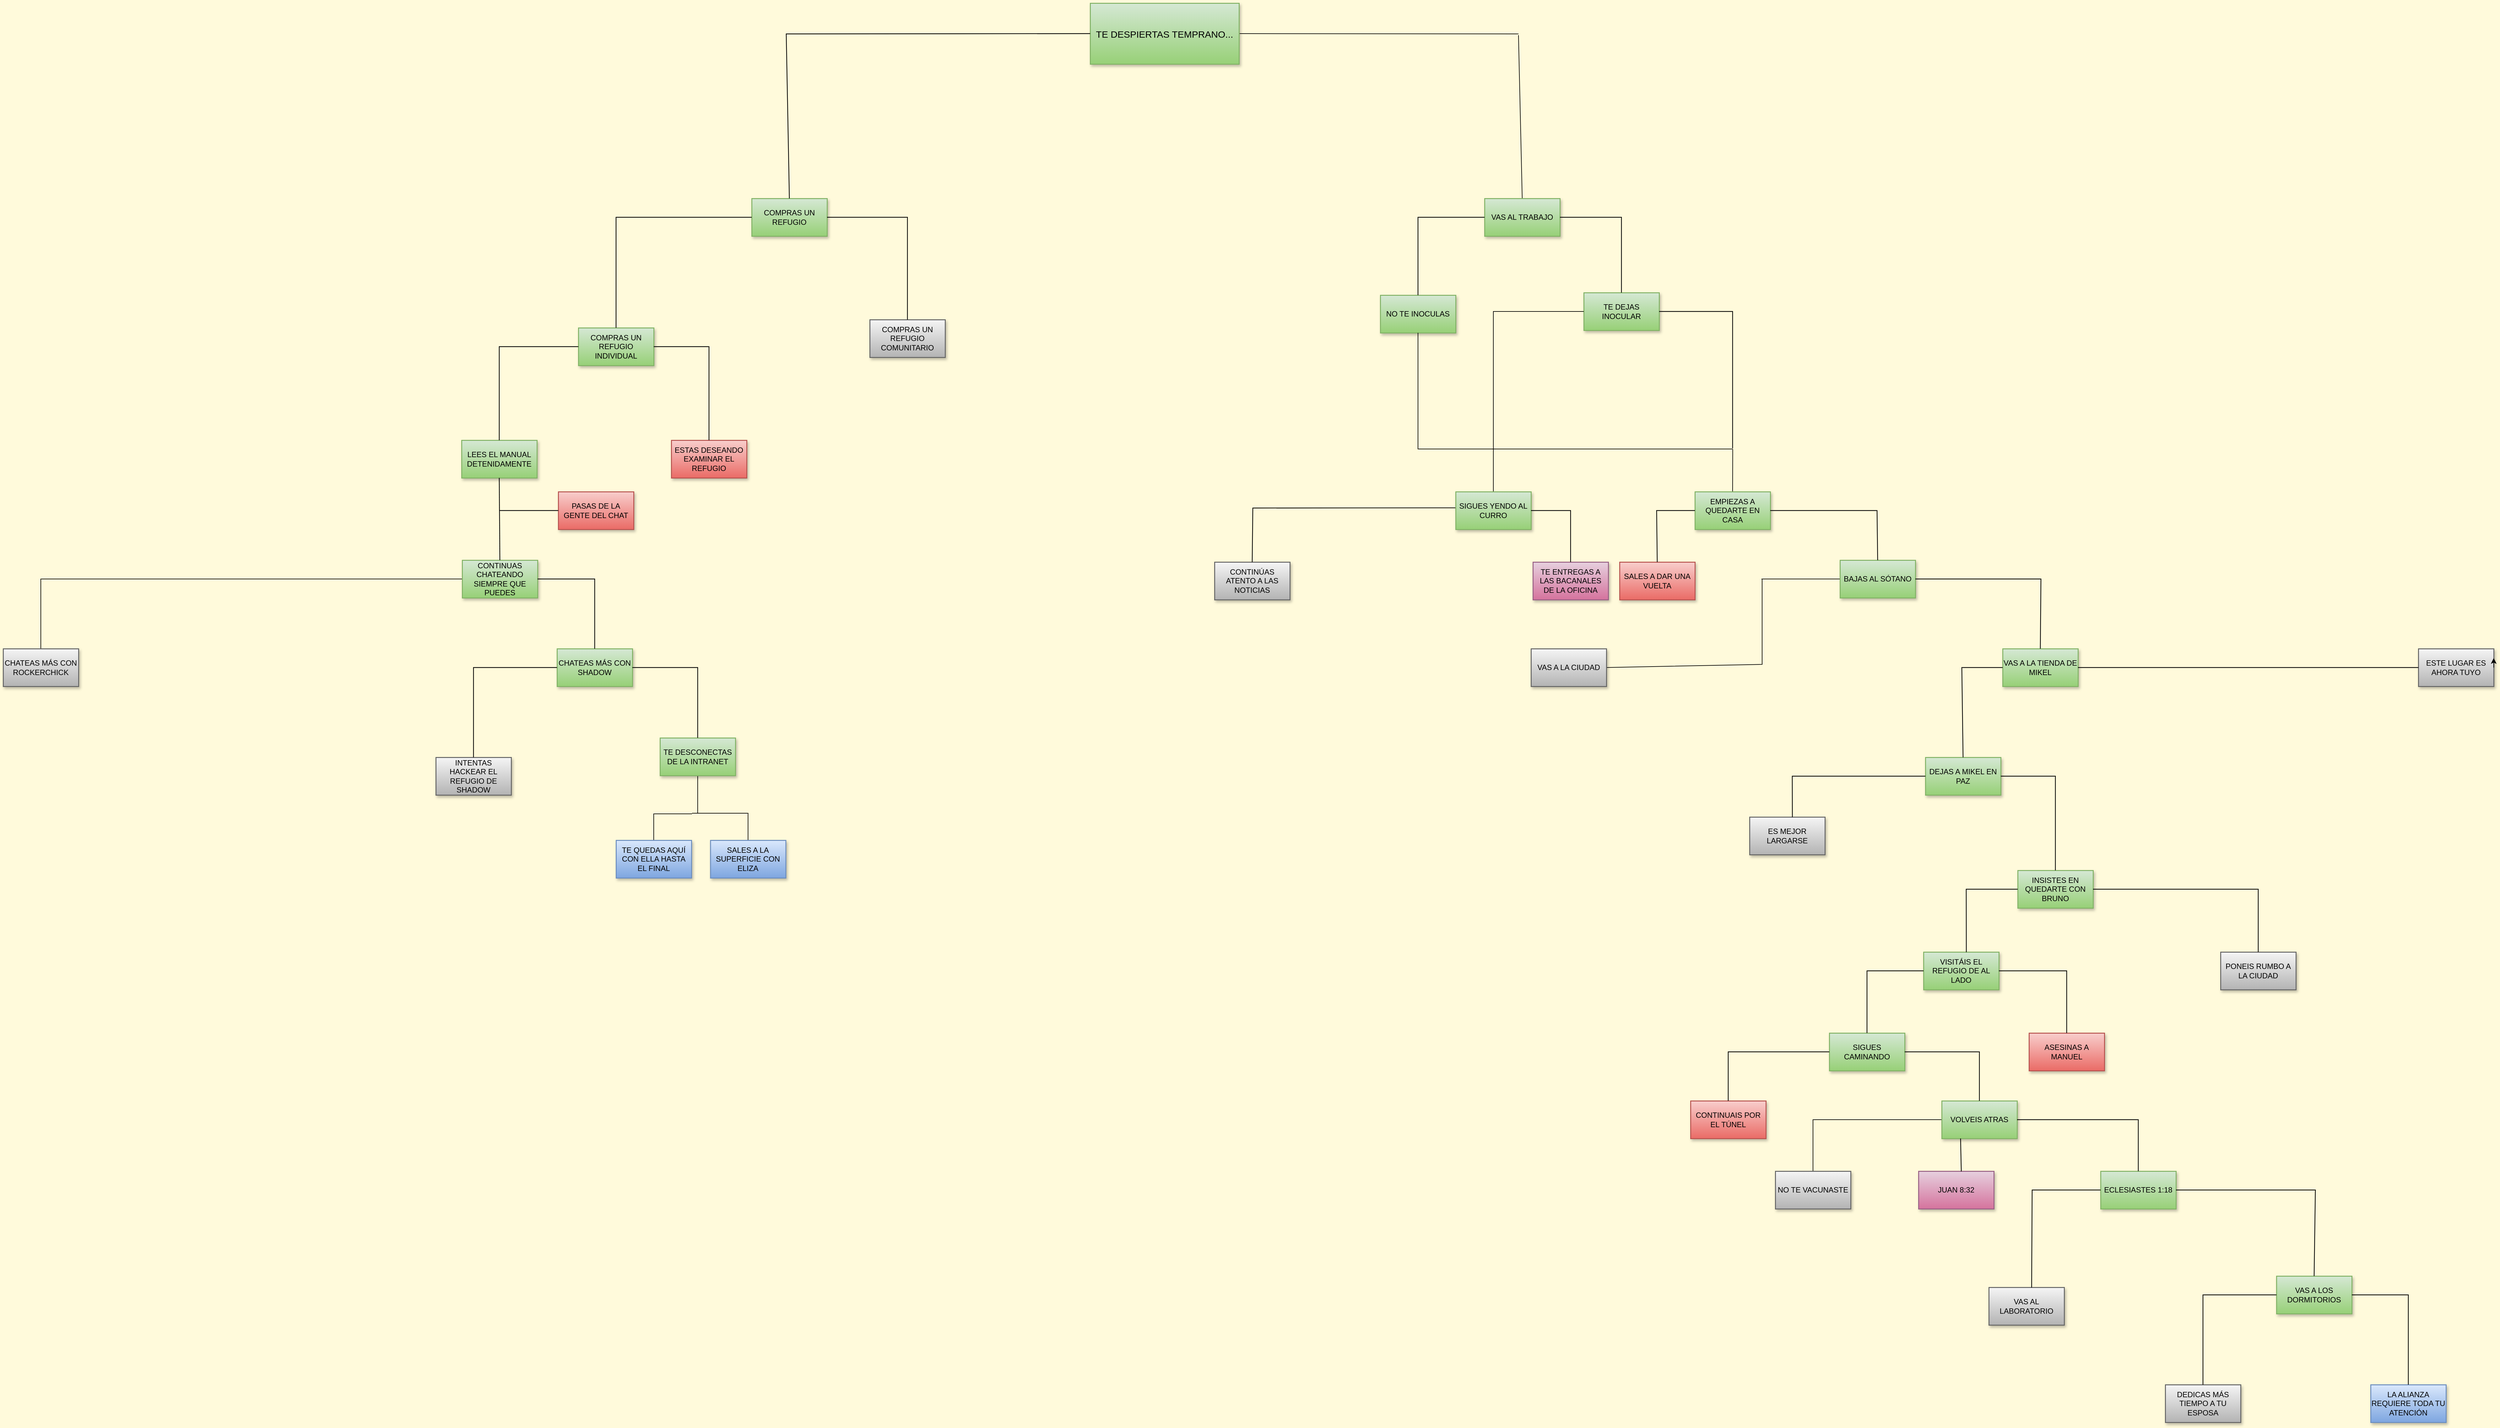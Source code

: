 <mxfile version="16.5.1" type="device"><diagram id="rlfuL5f7SMz1YE7RPICV" name="Page-1"><mxGraphModel dx="7540" dy="3190" grid="0" gridSize="10" guides="1" tooltips="1" connect="1" arrows="1" fold="1" page="0" pageScale="1" pageWidth="827" pageHeight="1169" background="#FFFADB" math="0" shadow="0"><root><mxCell id="0"/><mxCell id="1" parent="0"/><mxCell id="QtsTQUJbpJgdpq-EihUY-19" style="edgeStyle=none;rounded=0;orthogonalLoop=1;jettySize=auto;html=1;exitX=0.5;exitY=0;exitDx=0;exitDy=0;endArrow=none;endFill=0;" edge="1" parent="1" source="oYCFSmo0TfjXAJSiIl21-1"><mxGeometry relative="1" as="geometry"><mxPoint x="524" y="-170" as="targetPoint"/></mxGeometry></mxCell><mxCell id="oYCFSmo0TfjXAJSiIl21-1" value="&lt;div&gt;VAS AL TRABAJO&lt;br&gt;&lt;/div&gt;" style="rounded=0;whiteSpace=wrap;html=1;fillColor=#d5e8d4;strokeColor=#82b366;gradientColor=#97d077;strokeWidth=1.5;shadow=1;" parent="1" vertex="1"><mxGeometry x="470" y="90" width="120" height="60" as="geometry"/></mxCell><mxCell id="oYCFSmo0TfjXAJSiIl21-3" value="&lt;div&gt;COMPRAS UN REFUGIO&lt;/div&gt;" style="rounded=0;whiteSpace=wrap;html=1;fillColor=#d5e8d4;strokeColor=#82b366;gradientColor=#97d077;strokeWidth=1.5;shadow=1;" parent="1" vertex="1"><mxGeometry x="-697" y="90" width="120" height="60" as="geometry"/></mxCell><mxCell id="oYCFSmo0TfjXAJSiIl21-4" value="&lt;div&gt;TE DEJAS INOCULAR&lt;/div&gt;" style="rounded=0;whiteSpace=wrap;html=1;fillColor=#d5e8d4;strokeColor=#82b366;gradientColor=#97d077;strokeWidth=1.5;shadow=1;" parent="1" vertex="1"><mxGeometry x="628" y="240" width="120" height="60" as="geometry"/></mxCell><mxCell id="oYCFSmo0TfjXAJSiIl21-5" value="&lt;div&gt;NO TE INOCULAS&lt;/div&gt;" style="rounded=0;whiteSpace=wrap;html=1;fillColor=#d5e8d4;strokeColor=#82b366;gradientColor=#97d077;strokeWidth=1.5;shadow=1;" parent="1" vertex="1"><mxGeometry x="304" y="244" width="120" height="60" as="geometry"/></mxCell><mxCell id="oYCFSmo0TfjXAJSiIl21-6" value="" style="endArrow=none;html=1;rounded=0;exitX=0.5;exitY=0;exitDx=0;exitDy=0;entryX=0;entryY=0.5;entryDx=0;entryDy=0;strokeWidth=1.2;" parent="1" source="oYCFSmo0TfjXAJSiIl21-5" target="oYCFSmo0TfjXAJSiIl21-1" edge="1"><mxGeometry width="50" height="50" relative="1" as="geometry"><mxPoint x="827" y="452" as="sourcePoint"/><mxPoint x="637" y="152" as="targetPoint"/><Array as="points"><mxPoint x="364" y="120"/></Array></mxGeometry></mxCell><mxCell id="oYCFSmo0TfjXAJSiIl21-7" value="" style="endArrow=none;html=1;rounded=0;exitX=0.5;exitY=0;exitDx=0;exitDy=0;entryX=1;entryY=0.5;entryDx=0;entryDy=0;strokeWidth=1.2;" parent="1" source="oYCFSmo0TfjXAJSiIl21-4" target="oYCFSmo0TfjXAJSiIl21-1" edge="1"><mxGeometry width="50" height="50" relative="1" as="geometry"><mxPoint x="420" y="250" as="sourcePoint"/><mxPoint x="540" y="190" as="targetPoint"/><Array as="points"><mxPoint x="688" y="120"/></Array></mxGeometry></mxCell><mxCell id="QtsTQUJbpJgdpq-EihUY-21" style="edgeStyle=none;rounded=0;orthogonalLoop=1;jettySize=auto;html=1;exitX=0.5;exitY=0;exitDx=0;exitDy=0;endArrow=none;endFill=0;" edge="1" parent="1" source="oYCFSmo0TfjXAJSiIl21-8"><mxGeometry relative="1" as="geometry"><mxPoint x="865.2" y="489.2" as="targetPoint"/></mxGeometry></mxCell><mxCell id="oYCFSmo0TfjXAJSiIl21-8" value="&lt;div&gt;EMPIEZAS A QUEDARTE EN CASA&lt;/div&gt;" style="rounded=0;whiteSpace=wrap;html=1;fillColor=#d5e8d4;strokeColor=#82b366;gradientColor=#97d077;strokeWidth=1.5;shadow=1;" parent="1" vertex="1"><mxGeometry x="805" y="557" width="120" height="60" as="geometry"/></mxCell><mxCell id="QtsTQUJbpJgdpq-EihUY-32" style="edgeStyle=none;rounded=0;orthogonalLoop=1;jettySize=auto;html=1;exitX=0.5;exitY=0;exitDx=0;exitDy=0;entryX=0;entryY=0.5;entryDx=0;entryDy=0;endArrow=none;endFill=0;" edge="1" parent="1" source="oYCFSmo0TfjXAJSiIl21-9" target="oYCFSmo0TfjXAJSiIl21-4"><mxGeometry relative="1" as="geometry"><Array as="points"><mxPoint x="484" y="270"/></Array></mxGeometry></mxCell><mxCell id="oYCFSmo0TfjXAJSiIl21-9" value="&lt;div&gt;SIGUES YENDO AL CURRO&lt;/div&gt;" style="rounded=0;whiteSpace=wrap;html=1;fillColor=#d5e8d4;strokeColor=#82b366;gradientColor=#97d077;strokeWidth=1.5;shadow=1;" parent="1" vertex="1"><mxGeometry x="424" y="557" width="120" height="60" as="geometry"/></mxCell><mxCell id="oYCFSmo0TfjXAJSiIl21-11" value="" style="endArrow=none;html=1;rounded=0;entryX=1;entryY=0.5;entryDx=0;entryDy=0;strokeWidth=1.2;" parent="1" edge="1" target="oYCFSmo0TfjXAJSiIl21-4"><mxGeometry width="50" height="50" relative="1" as="geometry"><mxPoint x="865" y="488" as="sourcePoint"/><mxPoint x="448" y="363" as="targetPoint"/><Array as="points"><mxPoint x="865" y="270"/></Array></mxGeometry></mxCell><mxCell id="QtsTQUJbpJgdpq-EihUY-34" style="edgeStyle=none;rounded=0;orthogonalLoop=1;jettySize=auto;html=1;exitX=0;exitY=0.5;exitDx=0;exitDy=0;endArrow=none;endFill=0;" edge="1" parent="1" source="oYCFSmo0TfjXAJSiIl21-12"><mxGeometry relative="1" as="geometry"><mxPoint x="911" y="696" as="targetPoint"/></mxGeometry></mxCell><mxCell id="oYCFSmo0TfjXAJSiIl21-12" value="&lt;div&gt;BAJAS AL SÓTANO&lt;/div&gt;" style="rounded=0;whiteSpace=wrap;html=1;fillColor=#d5e8d4;strokeColor=#82b366;gradientColor=#97d077;strokeWidth=1.5;shadow=1;" parent="1" vertex="1"><mxGeometry x="1036" y="666" width="120" height="60" as="geometry"/></mxCell><mxCell id="oYCFSmo0TfjXAJSiIl21-13" value="SALES A DAR UNA VUELTA" style="rounded=0;whiteSpace=wrap;html=1;fillColor=#f8cecc;strokeColor=#b85450;gradientColor=#ea6b66;strokeWidth=1.5;shadow=1;" parent="1" vertex="1"><mxGeometry x="685" y="669" width="120" height="60" as="geometry"/></mxCell><mxCell id="oYCFSmo0TfjXAJSiIl21-14" value="" style="endArrow=none;html=1;rounded=0;strokeWidth=1.2;entryX=0;entryY=0.5;entryDx=0;entryDy=0;exitX=0.5;exitY=0;exitDx=0;exitDy=0;" parent="1" source="oYCFSmo0TfjXAJSiIl21-13" edge="1" target="oYCFSmo0TfjXAJSiIl21-8"><mxGeometry width="50" height="50" relative="1" as="geometry"><mxPoint x="768" y="587" as="sourcePoint"/><mxPoint x="865" y="617" as="targetPoint"/><Array as="points"><mxPoint x="744" y="587"/></Array></mxGeometry></mxCell><mxCell id="oYCFSmo0TfjXAJSiIl21-15" value="" style="endArrow=none;html=1;rounded=0;exitX=0.5;exitY=0;exitDx=0;exitDy=0;entryX=1;entryY=0.5;entryDx=0;entryDy=0;strokeWidth=1.2;" parent="1" source="oYCFSmo0TfjXAJSiIl21-12" target="oYCFSmo0TfjXAJSiIl21-8" edge="1"><mxGeometry width="50" height="50" relative="1" as="geometry"><mxPoint x="755" y="697" as="sourcePoint"/><mxPoint x="865" y="627" as="targetPoint"/><Array as="points"><mxPoint x="1095" y="587"/></Array></mxGeometry></mxCell><mxCell id="oYCFSmo0TfjXAJSiIl21-17" value="&lt;div&gt;VAS A LA TIENDA DE MIKEL&lt;/div&gt;" style="rounded=0;whiteSpace=wrap;html=1;fillColor=#d5e8d4;strokeColor=#82b366;gradientColor=#97d077;strokeWidth=1.5;shadow=1;" parent="1" vertex="1"><mxGeometry x="1295" y="807" width="120" height="60" as="geometry"/></mxCell><mxCell id="QtsTQUJbpJgdpq-EihUY-33" style="edgeStyle=none;rounded=0;orthogonalLoop=1;jettySize=auto;html=1;exitX=1;exitY=0.5;exitDx=0;exitDy=0;endArrow=none;endFill=0;" edge="1" parent="1" source="oYCFSmo0TfjXAJSiIl21-18"><mxGeometry relative="1" as="geometry"><mxPoint x="912" y="696" as="targetPoint"/><Array as="points"><mxPoint x="912" y="832"/></Array></mxGeometry></mxCell><mxCell id="oYCFSmo0TfjXAJSiIl21-18" value="&lt;div&gt;VAS A LA CIUDAD&lt;/div&gt;" style="rounded=0;whiteSpace=wrap;html=1;fillColor=#f5f5f5;strokeColor=#666666;gradientColor=#b3b3b3;strokeWidth=1.5;shadow=1;" parent="1" vertex="1"><mxGeometry x="544" y="807" width="120" height="60" as="geometry"/></mxCell><mxCell id="oYCFSmo0TfjXAJSiIl21-20" value="" style="endArrow=none;html=1;rounded=0;exitX=0.5;exitY=0;exitDx=0;exitDy=0;strokeWidth=1.2;entryX=1;entryY=0.5;entryDx=0;entryDy=0;" parent="1" source="oYCFSmo0TfjXAJSiIl21-17" target="oYCFSmo0TfjXAJSiIl21-12" edge="1"><mxGeometry width="50" height="50" relative="1" as="geometry"><mxPoint x="1052" y="917" as="sourcePoint"/><mxPoint x="1192" y="837.0" as="targetPoint"/><Array as="points"><mxPoint x="1356" y="696"/></Array></mxGeometry></mxCell><mxCell id="oYCFSmo0TfjXAJSiIl21-21" value="&lt;div&gt;ESTE LUGAR ES AHORA TUYO&lt;/div&gt;" style="rounded=0;whiteSpace=wrap;html=1;fillColor=#f5f5f5;strokeColor=#666666;gradientColor=#b3b3b3;strokeWidth=1.5;shadow=1;" parent="1" vertex="1"><mxGeometry x="1957" y="807" width="120" height="60" as="geometry"/></mxCell><mxCell id="oYCFSmo0TfjXAJSiIl21-22" value="&lt;div&gt;DEJAS A MIKEL EN PAZ&lt;/div&gt;" style="rounded=0;whiteSpace=wrap;html=1;fillColor=#d5e8d4;strokeColor=#82b366;gradientColor=#97d077;strokeWidth=1.5;shadow=1;" parent="1" vertex="1"><mxGeometry x="1172" y="980" width="120" height="60" as="geometry"/></mxCell><mxCell id="oYCFSmo0TfjXAJSiIl21-23" value="" style="endArrow=none;html=1;rounded=0;exitX=0.5;exitY=0;exitDx=0;exitDy=0;entryX=0;entryY=0.5;entryDx=0;entryDy=0;strokeWidth=1.2;" parent="1" source="oYCFSmo0TfjXAJSiIl21-22" edge="1" target="oYCFSmo0TfjXAJSiIl21-17"><mxGeometry width="50" height="50" relative="1" as="geometry"><mxPoint x="1562" y="1237" as="sourcePoint"/><mxPoint x="1372" y="967" as="targetPoint"/><Array as="points"><mxPoint x="1230" y="837"/></Array></mxGeometry></mxCell><mxCell id="oYCFSmo0TfjXAJSiIl21-24" value="" style="endArrow=none;html=1;rounded=0;exitX=0;exitY=0.5;exitDx=0;exitDy=0;entryX=1;entryY=0.5;entryDx=0;entryDy=0;strokeWidth=1.2;" parent="1" source="oYCFSmo0TfjXAJSiIl21-21" edge="1" target="oYCFSmo0TfjXAJSiIl21-17"><mxGeometry width="50" height="50" relative="1" as="geometry"><mxPoint x="1262" y="1037" as="sourcePoint"/><mxPoint x="1372" y="967" as="targetPoint"/></mxGeometry></mxCell><mxCell id="oYCFSmo0TfjXAJSiIl21-25" value="&lt;div&gt;INSISTES EN QUEDARTE CON BRUNO&lt;/div&gt;" style="rounded=0;whiteSpace=wrap;html=1;fillColor=#d5e8d4;strokeColor=#82b366;gradientColor=#97d077;strokeWidth=1.5;shadow=1;" parent="1" vertex="1"><mxGeometry x="1319" y="1160" width="120" height="60" as="geometry"/></mxCell><mxCell id="oYCFSmo0TfjXAJSiIl21-26" value="&lt;div&gt;ES MEJOR LARGARSE&lt;/div&gt;" style="rounded=0;whiteSpace=wrap;html=1;fillColor=#f5f5f5;strokeColor=#666666;gradientColor=#b3b3b3;strokeWidth=1.5;shadow=1;" parent="1" vertex="1"><mxGeometry x="892" y="1075" width="120" height="60" as="geometry"/></mxCell><mxCell id="oYCFSmo0TfjXAJSiIl21-27" value="" style="endArrow=none;html=1;rounded=0;exitX=0.568;exitY=0.005;exitDx=0;exitDy=0;entryX=0;entryY=0.5;entryDx=0;entryDy=0;strokeWidth=1.2;exitPerimeter=0;" parent="1" source="oYCFSmo0TfjXAJSiIl21-26" target="oYCFSmo0TfjXAJSiIl21-22" edge="1"><mxGeometry width="50" height="50" relative="1" as="geometry"><mxPoint x="1059" y="1160" as="sourcePoint"/><mxPoint x="1119" y="1100" as="targetPoint"/><Array as="points"><mxPoint x="960" y="1010"/></Array></mxGeometry></mxCell><mxCell id="oYCFSmo0TfjXAJSiIl21-28" value="" style="endArrow=none;html=1;rounded=0;exitX=0.5;exitY=0;exitDx=0;exitDy=0;entryX=1;entryY=0.5;entryDx=0;entryDy=0;strokeWidth=1.2;" parent="1" source="oYCFSmo0TfjXAJSiIl21-25" edge="1" target="oYCFSmo0TfjXAJSiIl21-22"><mxGeometry width="50" height="50" relative="1" as="geometry"><mxPoint x="1139" y="1160" as="sourcePoint"/><mxPoint x="1249" y="1090" as="targetPoint"/><Array as="points"><mxPoint x="1379" y="1010"/></Array></mxGeometry></mxCell><mxCell id="oYCFSmo0TfjXAJSiIl21-31" value="PONEIS RUMBO A LA CIUDAD" style="rounded=0;whiteSpace=wrap;html=1;fillColor=#f5f5f5;strokeColor=#666666;gradientColor=#b3b3b3;strokeWidth=1.5;shadow=1;" parent="1" vertex="1"><mxGeometry x="1642" y="1290" width="120" height="60" as="geometry"/></mxCell><mxCell id="oYCFSmo0TfjXAJSiIl21-32" value="&lt;div&gt;VISITÁIS EL REFUGIO DE AL LADO&lt;/div&gt;" style="rounded=0;whiteSpace=wrap;html=1;fillColor=#d5e8d4;strokeColor=#82b366;gradientColor=#97d077;strokeWidth=1.5;shadow=1;" parent="1" vertex="1"><mxGeometry x="1169" y="1290" width="120" height="60" as="geometry"/></mxCell><mxCell id="oYCFSmo0TfjXAJSiIl21-33" value="" style="endArrow=none;html=1;rounded=0;exitX=0.568;exitY=0.005;exitDx=0;exitDy=0;entryX=0;entryY=0.5;entryDx=0;entryDy=0;strokeWidth=1.2;exitPerimeter=0;" parent="1" source="oYCFSmo0TfjXAJSiIl21-32" edge="1" target="oYCFSmo0TfjXAJSiIl21-25"><mxGeometry width="50" height="50" relative="1" as="geometry"><mxPoint x="1189" y="1290" as="sourcePoint"/><mxPoint x="1379" y="1220" as="targetPoint"/><Array as="points"><mxPoint x="1237" y="1190"/></Array></mxGeometry></mxCell><mxCell id="oYCFSmo0TfjXAJSiIl21-34" value="" style="endArrow=none;html=1;rounded=0;exitX=0.5;exitY=0;exitDx=0;exitDy=0;entryX=1;entryY=0.5;entryDx=0;entryDy=0;strokeWidth=1.2;" parent="1" source="oYCFSmo0TfjXAJSiIl21-31" edge="1" target="oYCFSmo0TfjXAJSiIl21-25"><mxGeometry width="50" height="50" relative="1" as="geometry"><mxPoint x="1269" y="1290" as="sourcePoint"/><mxPoint x="1379" y="1220" as="targetPoint"/><Array as="points"><mxPoint x="1702" y="1190"/></Array></mxGeometry></mxCell><mxCell id="oYCFSmo0TfjXAJSiIl21-36" value="&lt;div&gt;ASESINAS A MANUEL&lt;/div&gt;" style="rounded=0;whiteSpace=wrap;html=1;fillColor=#f8cecc;strokeColor=#b85450;gradientColor=#ea6b66;strokeWidth=1.5;shadow=1;" parent="1" vertex="1"><mxGeometry x="1337" y="1419" width="120" height="60" as="geometry"/></mxCell><mxCell id="oYCFSmo0TfjXAJSiIl21-37" value="SIGUES CAMINANDO" style="rounded=0;whiteSpace=wrap;html=1;fillColor=#d5e8d4;strokeColor=#82b366;gradientColor=#97d077;strokeWidth=1.5;shadow=1;" parent="1" vertex="1"><mxGeometry x="1019" y="1419" width="120" height="60" as="geometry"/></mxCell><mxCell id="oYCFSmo0TfjXAJSiIl21-38" value="" style="endArrow=none;html=1;rounded=0;exitX=0.5;exitY=0;exitDx=0;exitDy=0;entryX=0;entryY=0.5;entryDx=0;entryDy=0;strokeWidth=1.2;" parent="1" source="oYCFSmo0TfjXAJSiIl21-37" edge="1" target="oYCFSmo0TfjXAJSiIl21-32"><mxGeometry width="50" height="50" relative="1" as="geometry"><mxPoint x="1039" y="1419" as="sourcePoint"/><mxPoint x="1229" y="1349" as="targetPoint"/><Array as="points"><mxPoint x="1079" y="1320"/></Array></mxGeometry></mxCell><mxCell id="oYCFSmo0TfjXAJSiIl21-39" value="" style="endArrow=none;html=1;rounded=0;exitX=0.5;exitY=0;exitDx=0;exitDy=0;strokeWidth=1.2;entryX=1;entryY=0.5;entryDx=0;entryDy=0;" parent="1" source="oYCFSmo0TfjXAJSiIl21-36" edge="1" target="oYCFSmo0TfjXAJSiIl21-32"><mxGeometry width="50" height="50" relative="1" as="geometry"><mxPoint x="1119" y="1419" as="sourcePoint"/><mxPoint x="1283" y="1333" as="targetPoint"/><Array as="points"><mxPoint x="1397" y="1320"/></Array></mxGeometry></mxCell><mxCell id="QtsTQUJbpJgdpq-EihUY-30" style="edgeStyle=none;rounded=0;orthogonalLoop=1;jettySize=auto;html=1;exitX=0;exitY=0.5;exitDx=0;exitDy=0;entryX=0.5;entryY=0;entryDx=0;entryDy=0;endArrow=none;endFill=0;" edge="1" parent="1" source="oYCFSmo0TfjXAJSiIl21-40" target="QtsTQUJbpJgdpq-EihUY-29"><mxGeometry relative="1" as="geometry"><Array as="points"><mxPoint x="993" y="1557"/></Array></mxGeometry></mxCell><mxCell id="oYCFSmo0TfjXAJSiIl21-40" value="&lt;div&gt;VOLVEIS ATRAS&lt;/div&gt;" style="rounded=0;whiteSpace=wrap;html=1;fillColor=#d5e8d4;strokeColor=#82b366;gradientColor=#97d077;strokeWidth=1.5;shadow=1;" parent="1" vertex="1"><mxGeometry x="1198" y="1527" width="120" height="60" as="geometry"/></mxCell><mxCell id="oYCFSmo0TfjXAJSiIl21-41" value="&lt;div&gt;CONTINUAIS POR EL TÚNEL&lt;/div&gt;" style="rounded=0;whiteSpace=wrap;html=1;fillColor=#f8cecc;strokeColor=#b85450;gradientColor=#ea6b66;strokeWidth=1.5;shadow=1;" parent="1" vertex="1"><mxGeometry x="798" y="1527" width="120" height="60" as="geometry"/></mxCell><mxCell id="oYCFSmo0TfjXAJSiIl21-42" value="" style="endArrow=none;html=1;rounded=0;entryX=0;entryY=0.5;entryDx=0;entryDy=0;strokeWidth=1.2;exitX=0.5;exitY=0;exitDx=0;exitDy=0;" parent="1" source="oYCFSmo0TfjXAJSiIl21-41" edge="1" target="oYCFSmo0TfjXAJSiIl21-37"><mxGeometry width="50" height="50" relative="1" as="geometry"><mxPoint x="1029" y="1517" as="sourcePoint"/><mxPoint x="1079" y="1479" as="targetPoint"/><Array as="points"><mxPoint x="858" y="1449"/></Array></mxGeometry></mxCell><mxCell id="oYCFSmo0TfjXAJSiIl21-43" value="" style="endArrow=none;html=1;rounded=0;exitX=0.5;exitY=0;exitDx=0;exitDy=0;entryX=1;entryY=0.5;entryDx=0;entryDy=0;strokeWidth=1.2;" parent="1" source="oYCFSmo0TfjXAJSiIl21-40" edge="1" target="oYCFSmo0TfjXAJSiIl21-37"><mxGeometry width="50" height="50" relative="1" as="geometry"><mxPoint x="969" y="1549" as="sourcePoint"/><mxPoint x="1079" y="1479" as="targetPoint"/><Array as="points"><mxPoint x="1258" y="1449"/></Array></mxGeometry></mxCell><mxCell id="oYCFSmo0TfjXAJSiIl21-45" value="&lt;div&gt;ECLESIASTES 1:18&lt;/div&gt;" style="rounded=0;whiteSpace=wrap;html=1;fillColor=#d5e8d4;strokeColor=#82b366;gradientColor=#97d077;strokeWidth=1.5;shadow=1;" parent="1" vertex="1"><mxGeometry x="1451" y="1639" width="120" height="60" as="geometry"/></mxCell><mxCell id="oYCFSmo0TfjXAJSiIl21-46" value="JUAN 8:32" style="rounded=0;whiteSpace=wrap;html=1;fillColor=#e6d0de;strokeColor=#996185;gradientColor=#d5739d;strokeWidth=1.5;shadow=1;" parent="1" vertex="1"><mxGeometry x="1161" y="1639" width="120" height="60" as="geometry"/></mxCell><mxCell id="oYCFSmo0TfjXAJSiIl21-47" value="" style="endArrow=none;html=1;rounded=0;exitX=0.568;exitY=0.005;exitDx=0;exitDy=0;entryX=0.25;entryY=1;entryDx=0;entryDy=0;strokeWidth=1.2;exitPerimeter=0;" parent="1" source="oYCFSmo0TfjXAJSiIl21-46" edge="1" target="oYCFSmo0TfjXAJSiIl21-40"><mxGeometry width="50" height="50" relative="1" as="geometry"><mxPoint x="1068" y="1657" as="sourcePoint"/><mxPoint x="1258" y="1587" as="targetPoint"/></mxGeometry></mxCell><mxCell id="oYCFSmo0TfjXAJSiIl21-48" value="" style="endArrow=none;html=1;rounded=0;exitX=0.5;exitY=0;exitDx=0;exitDy=0;entryX=1;entryY=0.5;entryDx=0;entryDy=0;strokeWidth=1.2;" parent="1" source="oYCFSmo0TfjXAJSiIl21-45" edge="1" target="oYCFSmo0TfjXAJSiIl21-40"><mxGeometry width="50" height="50" relative="1" as="geometry"><mxPoint x="1148" y="1657" as="sourcePoint"/><mxPoint x="1258" y="1587" as="targetPoint"/><Array as="points"><mxPoint x="1511" y="1557"/></Array></mxGeometry></mxCell><mxCell id="oYCFSmo0TfjXAJSiIl21-49" value="VAS A LOS DORMITORIOS" style="rounded=0;whiteSpace=wrap;html=1;fillColor=#d5e8d4;strokeColor=#82b366;gradientColor=#97d077;strokeWidth=1.5;shadow=1;" parent="1" vertex="1"><mxGeometry x="1731" y="1806" width="120" height="60" as="geometry"/></mxCell><mxCell id="oYCFSmo0TfjXAJSiIl21-50" value="&lt;div&gt;VAS AL LABORATORIO&lt;/div&gt;" style="rounded=0;whiteSpace=wrap;html=1;fillColor=#f5f5f5;strokeColor=#666666;gradientColor=#b3b3b3;strokeWidth=1.5;shadow=1;" parent="1" vertex="1"><mxGeometry x="1273" y="1824" width="120" height="60" as="geometry"/></mxCell><mxCell id="oYCFSmo0TfjXAJSiIl21-51" value="" style="endArrow=none;html=1;rounded=0;exitX=0.568;exitY=0.005;exitDx=0;exitDy=0;entryX=0;entryY=0.5;entryDx=0;entryDy=0;strokeWidth=1.2;exitPerimeter=0;" parent="1" source="oYCFSmo0TfjXAJSiIl21-50" edge="1" target="oYCFSmo0TfjXAJSiIl21-45"><mxGeometry width="50" height="50" relative="1" as="geometry"><mxPoint x="1321" y="1769" as="sourcePoint"/><mxPoint x="1511" y="1699" as="targetPoint"/><Array as="points"><mxPoint x="1342" y="1669"/></Array></mxGeometry></mxCell><mxCell id="oYCFSmo0TfjXAJSiIl21-52" value="" style="endArrow=none;html=1;rounded=0;exitX=0.5;exitY=0;exitDx=0;exitDy=0;entryX=1;entryY=0.5;entryDx=0;entryDy=0;strokeWidth=1.2;" parent="1" source="oYCFSmo0TfjXAJSiIl21-49" edge="1" target="oYCFSmo0TfjXAJSiIl21-45"><mxGeometry width="50" height="50" relative="1" as="geometry"><mxPoint x="1401" y="1769" as="sourcePoint"/><mxPoint x="1511" y="1699" as="targetPoint"/><Array as="points"><mxPoint x="1793" y="1669"/></Array></mxGeometry></mxCell><mxCell id="oYCFSmo0TfjXAJSiIl21-53" value="LA ALIANZA REQUIERE TODA TU ATENCIÓN" style="rounded=0;whiteSpace=wrap;html=1;fillColor=#dae8fc;strokeColor=#6c8ebf;strokeWidth=1.5;shadow=1;gradientColor=#7ea6e0;" parent="1" vertex="1"><mxGeometry x="1881" y="1979" width="120" height="60" as="geometry"/></mxCell><mxCell id="oYCFSmo0TfjXAJSiIl21-54" value="DEDICAS MÁS TIEMPO A TU ESPOSA" style="rounded=0;whiteSpace=wrap;html=1;fillColor=#f5f5f5;strokeColor=#666666;gradientColor=#b3b3b3;strokeWidth=1.5;shadow=1;" parent="1" vertex="1"><mxGeometry x="1554" y="1979" width="120" height="60" as="geometry"/></mxCell><mxCell id="oYCFSmo0TfjXAJSiIl21-55" value="" style="endArrow=none;html=1;rounded=0;exitX=0.5;exitY=0;exitDx=0;exitDy=0;entryX=0;entryY=0.5;entryDx=0;entryDy=0;strokeWidth=1.2;" parent="1" source="oYCFSmo0TfjXAJSiIl21-54" target="oYCFSmo0TfjXAJSiIl21-49" edge="1"><mxGeometry width="50" height="50" relative="1" as="geometry"><mxPoint x="1449" y="1981" as="sourcePoint"/><mxPoint x="1639" y="1911" as="targetPoint"/><Array as="points"><mxPoint x="1614" y="1836"/></Array></mxGeometry></mxCell><mxCell id="oYCFSmo0TfjXAJSiIl21-56" value="" style="endArrow=none;html=1;rounded=0;exitX=0.5;exitY=0;exitDx=0;exitDy=0;strokeWidth=1.2;entryX=1;entryY=0.5;entryDx=0;entryDy=0;" parent="1" source="oYCFSmo0TfjXAJSiIl21-53" target="oYCFSmo0TfjXAJSiIl21-49" edge="1"><mxGeometry width="50" height="50" relative="1" as="geometry"><mxPoint x="1529" y="1981" as="sourcePoint"/><mxPoint x="1682" y="1910" as="targetPoint"/><Array as="points"><mxPoint x="1941" y="1836"/></Array></mxGeometry></mxCell><mxCell id="8BOHEUrsnHaeK3XHdcgb-7" value="&lt;div&gt;COMPRAS UN REFUGIO COMUNITARIO&lt;/div&gt;" style="rounded=0;whiteSpace=wrap;html=1;fillColor=#f5f5f5;strokeColor=#666666;gradientColor=#b3b3b3;strokeWidth=1.5;shadow=1;" parent="1" vertex="1"><mxGeometry x="-509" y="283" width="120" height="60" as="geometry"/></mxCell><mxCell id="8BOHEUrsnHaeK3XHdcgb-8" value="COMPRAS UN REFUGIO INDIVIDUAL" style="rounded=0;whiteSpace=wrap;html=1;fillColor=#d5e8d4;strokeColor=#82b366;gradientColor=#97d077;strokeWidth=1.5;shadow=1;" parent="1" vertex="1"><mxGeometry x="-973" y="296" width="120" height="60" as="geometry"/></mxCell><mxCell id="8BOHEUrsnHaeK3XHdcgb-9" value="" style="endArrow=none;html=1;rounded=0;exitX=0.5;exitY=0;exitDx=0;exitDy=0;entryX=0;entryY=0.5;entryDx=0;entryDy=0;strokeWidth=1.2;" parent="1" source="8BOHEUrsnHaeK3XHdcgb-8" edge="1" target="oYCFSmo0TfjXAJSiIl21-3"><mxGeometry width="50" height="50" relative="1" as="geometry"><mxPoint x="-535" y="463" as="sourcePoint"/><mxPoint x="-760" y="163" as="targetPoint"/><Array as="points"><mxPoint x="-913" y="120"/></Array></mxGeometry></mxCell><mxCell id="8BOHEUrsnHaeK3XHdcgb-10" value="" style="endArrow=none;html=1;rounded=0;exitX=0.5;exitY=0;exitDx=0;exitDy=0;entryX=1;entryY=0.5;entryDx=0;entryDy=0;strokeWidth=1.2;" parent="1" source="8BOHEUrsnHaeK3XHdcgb-7" edge="1" target="oYCFSmo0TfjXAJSiIl21-3"><mxGeometry width="50" height="50" relative="1" as="geometry"><mxPoint x="-742" y="250" as="sourcePoint"/><mxPoint x="-632" y="150" as="targetPoint"/><Array as="points"><mxPoint x="-449" y="120"/></Array></mxGeometry></mxCell><mxCell id="8BOHEUrsnHaeK3XHdcgb-16" value="&lt;div&gt;ESTAS DESEANDO EXAMINAR EL REFUGIO&lt;/div&gt;" style="rounded=0;whiteSpace=wrap;html=1;fillColor=#f8cecc;strokeColor=#b85450;gradientColor=#ea6b66;strokeWidth=1.5;shadow=1;" parent="1" vertex="1"><mxGeometry x="-825" y="475" width="120" height="60" as="geometry"/></mxCell><mxCell id="8BOHEUrsnHaeK3XHdcgb-17" value="LEES EL MANUAL DETENIDAMENTE" style="rounded=0;whiteSpace=wrap;html=1;fillColor=#d5e8d4;strokeColor=#82b366;gradientColor=#97d077;strokeWidth=1.5;shadow=1;" parent="1" vertex="1"><mxGeometry x="-1159" y="475" width="120" height="60" as="geometry"/></mxCell><mxCell id="8BOHEUrsnHaeK3XHdcgb-18" value="" style="endArrow=none;html=1;rounded=0;exitX=0.5;exitY=0;exitDx=0;exitDy=0;entryX=0;entryY=0.5;entryDx=0;entryDy=0;strokeWidth=1.2;" parent="1" source="8BOHEUrsnHaeK3XHdcgb-17" edge="1" target="8BOHEUrsnHaeK3XHdcgb-8"><mxGeometry width="50" height="50" relative="1" as="geometry"><mxPoint x="-722" y="656" as="sourcePoint"/><mxPoint x="-912" y="356" as="targetPoint"/><Array as="points"><mxPoint x="-1099" y="326"/></Array></mxGeometry></mxCell><mxCell id="8BOHEUrsnHaeK3XHdcgb-19" value="" style="endArrow=none;html=1;rounded=0;exitX=0.5;exitY=0;exitDx=0;exitDy=0;entryX=1;entryY=0.5;entryDx=0;entryDy=0;strokeWidth=1.2;" parent="1" source="8BOHEUrsnHaeK3XHdcgb-16" edge="1" target="8BOHEUrsnHaeK3XHdcgb-8"><mxGeometry width="50" height="50" relative="1" as="geometry"><mxPoint x="-1022" y="456" as="sourcePoint"/><mxPoint x="-912" y="356" as="targetPoint"/><Array as="points"><mxPoint x="-765" y="326"/></Array></mxGeometry></mxCell><mxCell id="QtsTQUJbpJgdpq-EihUY-17" style="edgeStyle=none;rounded=0;orthogonalLoop=1;jettySize=auto;html=1;exitX=1;exitY=0.5;exitDx=0;exitDy=0;endArrow=none;endFill=0;" edge="1" parent="1" source="8BOHEUrsnHaeK3XHdcgb-20"><mxGeometry relative="1" as="geometry"><mxPoint x="524" y="-172" as="targetPoint"/></mxGeometry></mxCell><mxCell id="8BOHEUrsnHaeK3XHdcgb-20" value="TE DESPIERTAS TEMPRANO..." style="rounded=0;whiteSpace=wrap;html=1;fillColor=#d5e8d4;strokeColor=#82b366;gradientColor=#97d077;strokeWidth=1.5;shadow=1;fontSize=15;" parent="1" vertex="1"><mxGeometry x="-158" y="-221" width="237" height="97" as="geometry"/></mxCell><mxCell id="8BOHEUrsnHaeK3XHdcgb-21" value="" style="endArrow=none;html=1;rounded=0;exitX=0.5;exitY=0;exitDx=0;exitDy=0;entryX=0;entryY=0.5;entryDx=0;entryDy=0;strokeWidth=1.2;" parent="1" source="oYCFSmo0TfjXAJSiIl21-3" target="8BOHEUrsnHaeK3XHdcgb-20" edge="1"><mxGeometry width="50" height="50" relative="1" as="geometry"><mxPoint x="-439" y="293" as="sourcePoint"/><mxPoint x="-622" y="160.0" as="targetPoint"/><Array as="points"><mxPoint x="-642" y="-172"/></Array></mxGeometry></mxCell><mxCell id="Z4mgMb7T92WjTBZol6IE-1" value="PASAS DE LA GENTE DEL CHAT" style="rounded=0;whiteSpace=wrap;html=1;fillColor=#f8cecc;strokeColor=#b85450;gradientColor=#ea6b66;strokeWidth=1.5;shadow=1;" parent="1" vertex="1"><mxGeometry x="-1005" y="557" width="120" height="60" as="geometry"/></mxCell><mxCell id="QtsTQUJbpJgdpq-EihUY-13" style="rounded=0;orthogonalLoop=1;jettySize=auto;html=1;entryX=0.5;entryY=0;entryDx=0;entryDy=0;endArrow=none;endFill=0;" edge="1" parent="1" source="Z4mgMb7T92WjTBZol6IE-2" target="Tw0N9yseekhYimpDnBOc-2"><mxGeometry relative="1" as="geometry"><Array as="points"><mxPoint x="-1829" y="696"/></Array></mxGeometry></mxCell><mxCell id="Z4mgMb7T92WjTBZol6IE-2" value="CONTINUAS CHATEANDO SIEMPRE QUE PUEDES" style="rounded=0;whiteSpace=wrap;html=1;fillColor=#d5e8d4;strokeColor=#82b366;gradientColor=#97d077;strokeWidth=1.5;shadow=1;" parent="1" vertex="1"><mxGeometry x="-1158" y="666" width="120" height="60" as="geometry"/></mxCell><mxCell id="Z4mgMb7T92WjTBZol6IE-3" value="" style="endArrow=none;html=1;rounded=0;exitX=0.5;exitY=0;exitDx=0;exitDy=0;strokeWidth=1.2;entryX=0.5;entryY=1;entryDx=0;entryDy=0;" parent="1" source="Z4mgMb7T92WjTBZol6IE-2" edge="1" target="8BOHEUrsnHaeK3XHdcgb-17"><mxGeometry width="50" height="50" relative="1" as="geometry"><mxPoint x="-910" y="835" as="sourcePoint"/><mxPoint x="-1103" y="512" as="targetPoint"/></mxGeometry></mxCell><mxCell id="Z4mgMb7T92WjTBZol6IE-4" value="" style="endArrow=none;html=1;rounded=0;exitX=0;exitY=0.5;exitDx=0;exitDy=0;strokeWidth=1.2;" parent="1" source="Z4mgMb7T92WjTBZol6IE-1" edge="1"><mxGeometry width="50" height="50" relative="1" as="geometry"><mxPoint x="-1210" y="635" as="sourcePoint"/><mxPoint x="-1099" y="587" as="targetPoint"/></mxGeometry></mxCell><mxCell id="Tw0N9yseekhYimpDnBOc-2" value="CHATEAS MÁS CON ROCKERCHICK" style="rounded=0;whiteSpace=wrap;html=1;fillColor=#f5f5f5;strokeColor=#666666;gradientColor=#b3b3b3;strokeWidth=1.5;shadow=1;" parent="1" vertex="1"><mxGeometry x="-1889" y="807" width="120" height="60" as="geometry"/></mxCell><mxCell id="Tw0N9yseekhYimpDnBOc-3" value="CHATEAS MÁS CON SHADOW" style="rounded=0;whiteSpace=wrap;html=1;fillColor=#d5e8d4;strokeColor=#82b366;gradientColor=#97d077;strokeWidth=1.5;shadow=1;" parent="1" vertex="1"><mxGeometry x="-1007" y="807" width="120" height="60" as="geometry"/></mxCell><mxCell id="Tw0N9yseekhYimpDnBOc-4" value="" style="endArrow=none;html=1;rounded=0;exitX=0.5;exitY=0;exitDx=0;exitDy=0;entryX=1;entryY=0.5;entryDx=0;entryDy=0;strokeWidth=1.2;" parent="1" source="Tw0N9yseekhYimpDnBOc-3" edge="1" target="Z4mgMb7T92WjTBZol6IE-2"><mxGeometry width="50" height="50" relative="1" as="geometry"><mxPoint x="-907" y="1026" as="sourcePoint"/><mxPoint x="-1097" y="726" as="targetPoint"/><Array as="points"><mxPoint x="-947" y="696"/></Array></mxGeometry></mxCell><mxCell id="QtsTQUJbpJgdpq-EihUY-25" style="edgeStyle=none;rounded=0;orthogonalLoop=1;jettySize=auto;html=1;exitX=0.5;exitY=1;exitDx=0;exitDy=0;endArrow=none;endFill=0;" edge="1" parent="1" source="Tw0N9yseekhYimpDnBOc-6"><mxGeometry relative="1" as="geometry"><mxPoint x="-783" y="1069" as="targetPoint"/></mxGeometry></mxCell><mxCell id="Tw0N9yseekhYimpDnBOc-6" value="TE DESCONECTAS DE LA INTRANET" style="rounded=0;whiteSpace=wrap;html=1;fillColor=#d5e8d4;strokeColor=#82b366;gradientColor=#97d077;strokeWidth=1.5;shadow=1;" parent="1" vertex="1"><mxGeometry x="-843" y="949" width="120" height="60" as="geometry"/></mxCell><mxCell id="Tw0N9yseekhYimpDnBOc-7" value="INTENTAS HACKEAR EL REFUGIO DE SHADOW" style="rounded=0;whiteSpace=wrap;html=1;fillColor=#f5f5f5;strokeColor=#666666;gradientColor=#b3b3b3;strokeWidth=1.5;shadow=1;" parent="1" vertex="1"><mxGeometry x="-1200" y="980" width="120" height="60" as="geometry"/></mxCell><mxCell id="Tw0N9yseekhYimpDnBOc-8" value="" style="endArrow=none;html=1;rounded=0;exitX=0.5;exitY=0;exitDx=0;exitDy=0;entryX=0;entryY=0.5;entryDx=0;entryDy=0;strokeWidth=1.2;" parent="1" source="Tw0N9yseekhYimpDnBOc-7" edge="1" target="Tw0N9yseekhYimpDnBOc-3"><mxGeometry width="50" height="50" relative="1" as="geometry"><mxPoint x="-757" y="1167" as="sourcePoint"/><mxPoint x="-947.0" y="867" as="targetPoint"/><Array as="points"><mxPoint x="-1140" y="837"/></Array></mxGeometry></mxCell><mxCell id="Tw0N9yseekhYimpDnBOc-9" value="" style="endArrow=none;html=1;rounded=0;exitX=0.5;exitY=0;exitDx=0;exitDy=0;entryX=1;entryY=0.5;entryDx=0;entryDy=0;strokeWidth=1.2;" parent="1" source="Tw0N9yseekhYimpDnBOc-6" edge="1" target="Tw0N9yseekhYimpDnBOc-3"><mxGeometry width="50" height="50" relative="1" as="geometry"><mxPoint x="-1072" y="1109" as="sourcePoint"/><mxPoint x="-902" y="979.0" as="targetPoint"/><Array as="points"><mxPoint x="-783" y="837"/></Array></mxGeometry></mxCell><mxCell id="QtsTQUJbpJgdpq-EihUY-26" style="edgeStyle=none;rounded=0;orthogonalLoop=1;jettySize=auto;html=1;exitX=0.5;exitY=0;exitDx=0;exitDy=0;endArrow=none;endFill=0;" edge="1" parent="1" source="Tw0N9yseekhYimpDnBOc-10"><mxGeometry relative="1" as="geometry"><mxPoint x="-792" y="1069" as="targetPoint"/><Array as="points"><mxPoint x="-702.81" y="1069.02"/></Array></mxGeometry></mxCell><mxCell id="Tw0N9yseekhYimpDnBOc-10" value="SALES A LA SUPERFICIE CON ELIZA" style="rounded=0;whiteSpace=wrap;html=1;fillColor=#dae8fc;strokeColor=#6c8ebf;gradientColor=#7ea6e0;strokeWidth=1.5;shadow=1;" parent="1" vertex="1"><mxGeometry x="-762.81" y="1112.02" width="120" height="60" as="geometry"/></mxCell><mxCell id="QtsTQUJbpJgdpq-EihUY-27" style="edgeStyle=none;rounded=0;orthogonalLoop=1;jettySize=auto;html=1;exitX=0.5;exitY=0;exitDx=0;exitDy=0;endArrow=none;endFill=0;" edge="1" parent="1" source="Tw0N9yseekhYimpDnBOc-11"><mxGeometry relative="1" as="geometry"><mxPoint x="-792" y="1070" as="targetPoint"/><Array as="points"><mxPoint x="-853" y="1070.02"/></Array></mxGeometry></mxCell><mxCell id="Tw0N9yseekhYimpDnBOc-11" value="TE QUEDAS AQUÍ CON ELLA HASTA EL FINAL" style="rounded=0;whiteSpace=wrap;html=1;fillColor=#dae8fc;strokeColor=#6c8ebf;gradientColor=#7ea6e0;strokeWidth=1.5;shadow=1;" parent="1" vertex="1"><mxGeometry x="-913" y="1112.02" width="120" height="60" as="geometry"/></mxCell><mxCell id="zvu5woOe5HBrzIjOV2Al-6" value="" style="endArrow=none;html=1;rounded=0;entryX=0.5;entryY=1;entryDx=0;entryDy=0;" parent="1" target="oYCFSmo0TfjXAJSiIl21-5" edge="1"><mxGeometry width="50" height="50" relative="1" as="geometry"><mxPoint x="865" y="489" as="sourcePoint"/><mxPoint x="225" y="365" as="targetPoint"/><Array as="points"><mxPoint x="364" y="489"/></Array></mxGeometry></mxCell><mxCell id="QtsTQUJbpJgdpq-EihUY-1" value="&lt;div&gt;TE ENTREGAS A LAS BACANALES DE LA OFICINA&lt;/div&gt;" style="rounded=0;whiteSpace=wrap;html=1;fillColor=#e6d0de;strokeColor=#996185;gradientColor=#d5739d;strokeWidth=1.5;shadow=1;" vertex="1" parent="1"><mxGeometry x="547" y="669" width="120" height="60" as="geometry"/></mxCell><mxCell id="QtsTQUJbpJgdpq-EihUY-2" value="" style="endArrow=none;html=1;rounded=0;exitX=0.5;exitY=0;exitDx=0;exitDy=0;strokeWidth=1.2;entryX=1;entryY=0.5;entryDx=0;entryDy=0;" edge="1" parent="1" source="QtsTQUJbpJgdpq-EihUY-1" target="oYCFSmo0TfjXAJSiIl21-9"><mxGeometry width="50" height="50" relative="1" as="geometry"><mxPoint x="721" y="919" as="sourcePoint"/><mxPoint x="484" y="612" as="targetPoint"/><Array as="points"><mxPoint x="607" y="587"/></Array></mxGeometry></mxCell><mxCell id="QtsTQUJbpJgdpq-EihUY-3" value="CONTINÚAS ATENTO A LAS NOTICIAS" style="rounded=0;whiteSpace=wrap;html=1;fillColor=#f5f5f5;strokeColor=#666666;gradientColor=#b3b3b3;strokeWidth=1.5;shadow=1;" vertex="1" parent="1"><mxGeometry x="40" y="669" width="120" height="60" as="geometry"/></mxCell><mxCell id="QtsTQUJbpJgdpq-EihUY-4" value="" style="endArrow=none;html=1;rounded=0;exitX=0.5;exitY=0;exitDx=0;exitDy=0;entryX=-0.004;entryY=0.428;entryDx=0;entryDy=0;strokeWidth=1.2;entryPerimeter=0;" edge="1" parent="1" source="QtsTQUJbpJgdpq-EihUY-3" target="oYCFSmo0TfjXAJSiIl21-9"><mxGeometry width="50" height="50" relative="1" as="geometry"><mxPoint x="910" y="925" as="sourcePoint"/><mxPoint x="613" y="623" as="targetPoint"/><Array as="points"><mxPoint x="101" y="583"/></Array></mxGeometry></mxCell><mxCell id="QtsTQUJbpJgdpq-EihUY-11" style="edgeStyle=orthogonalEdgeStyle;rounded=0;orthogonalLoop=1;jettySize=auto;html=1;exitX=1;exitY=0.5;exitDx=0;exitDy=0;entryX=1;entryY=0.25;entryDx=0;entryDy=0;" edge="1" parent="1" source="oYCFSmo0TfjXAJSiIl21-21" target="oYCFSmo0TfjXAJSiIl21-21"><mxGeometry relative="1" as="geometry"/></mxCell><mxCell id="QtsTQUJbpJgdpq-EihUY-29" value="&lt;div&gt;NO TE VACUNASTE&lt;/div&gt;" style="rounded=0;whiteSpace=wrap;html=1;fillColor=#f5f5f5;strokeColor=#666666;gradientColor=#b3b3b3;strokeWidth=1.5;shadow=1;" vertex="1" parent="1"><mxGeometry x="933" y="1639" width="120" height="60" as="geometry"/></mxCell></root></mxGraphModel></diagram></mxfile>